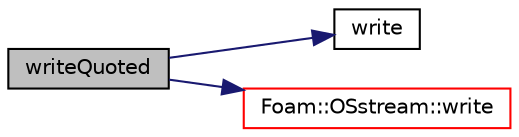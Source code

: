 digraph "writeQuoted"
{
  bgcolor="transparent";
  edge [fontname="Helvetica",fontsize="10",labelfontname="Helvetica",labelfontsize="10"];
  node [fontname="Helvetica",fontsize="10",shape=record];
  rankdir="LR";
  Node1 [label="writeQuoted",height=0.2,width=0.4,color="black", fillcolor="grey75", style="filled", fontcolor="black"];
  Node1 -> Node2 [color="midnightblue",fontsize="10",style="solid",fontname="Helvetica"];
  Node2 [label="write",height=0.2,width=0.4,color="black",URL="$a03018.html#a8f30b3c2179b03a7acf273e9dea43342"];
  Node1 -> Node3 [color="midnightblue",fontsize="10",style="solid",fontname="Helvetica"];
  Node3 [label="Foam::OSstream::write",height=0.2,width=0.4,color="red",URL="$a01773.html#a52c3f56f115b2b9b1b7db001a3784003",tooltip="Write next token to stream. "];
}
